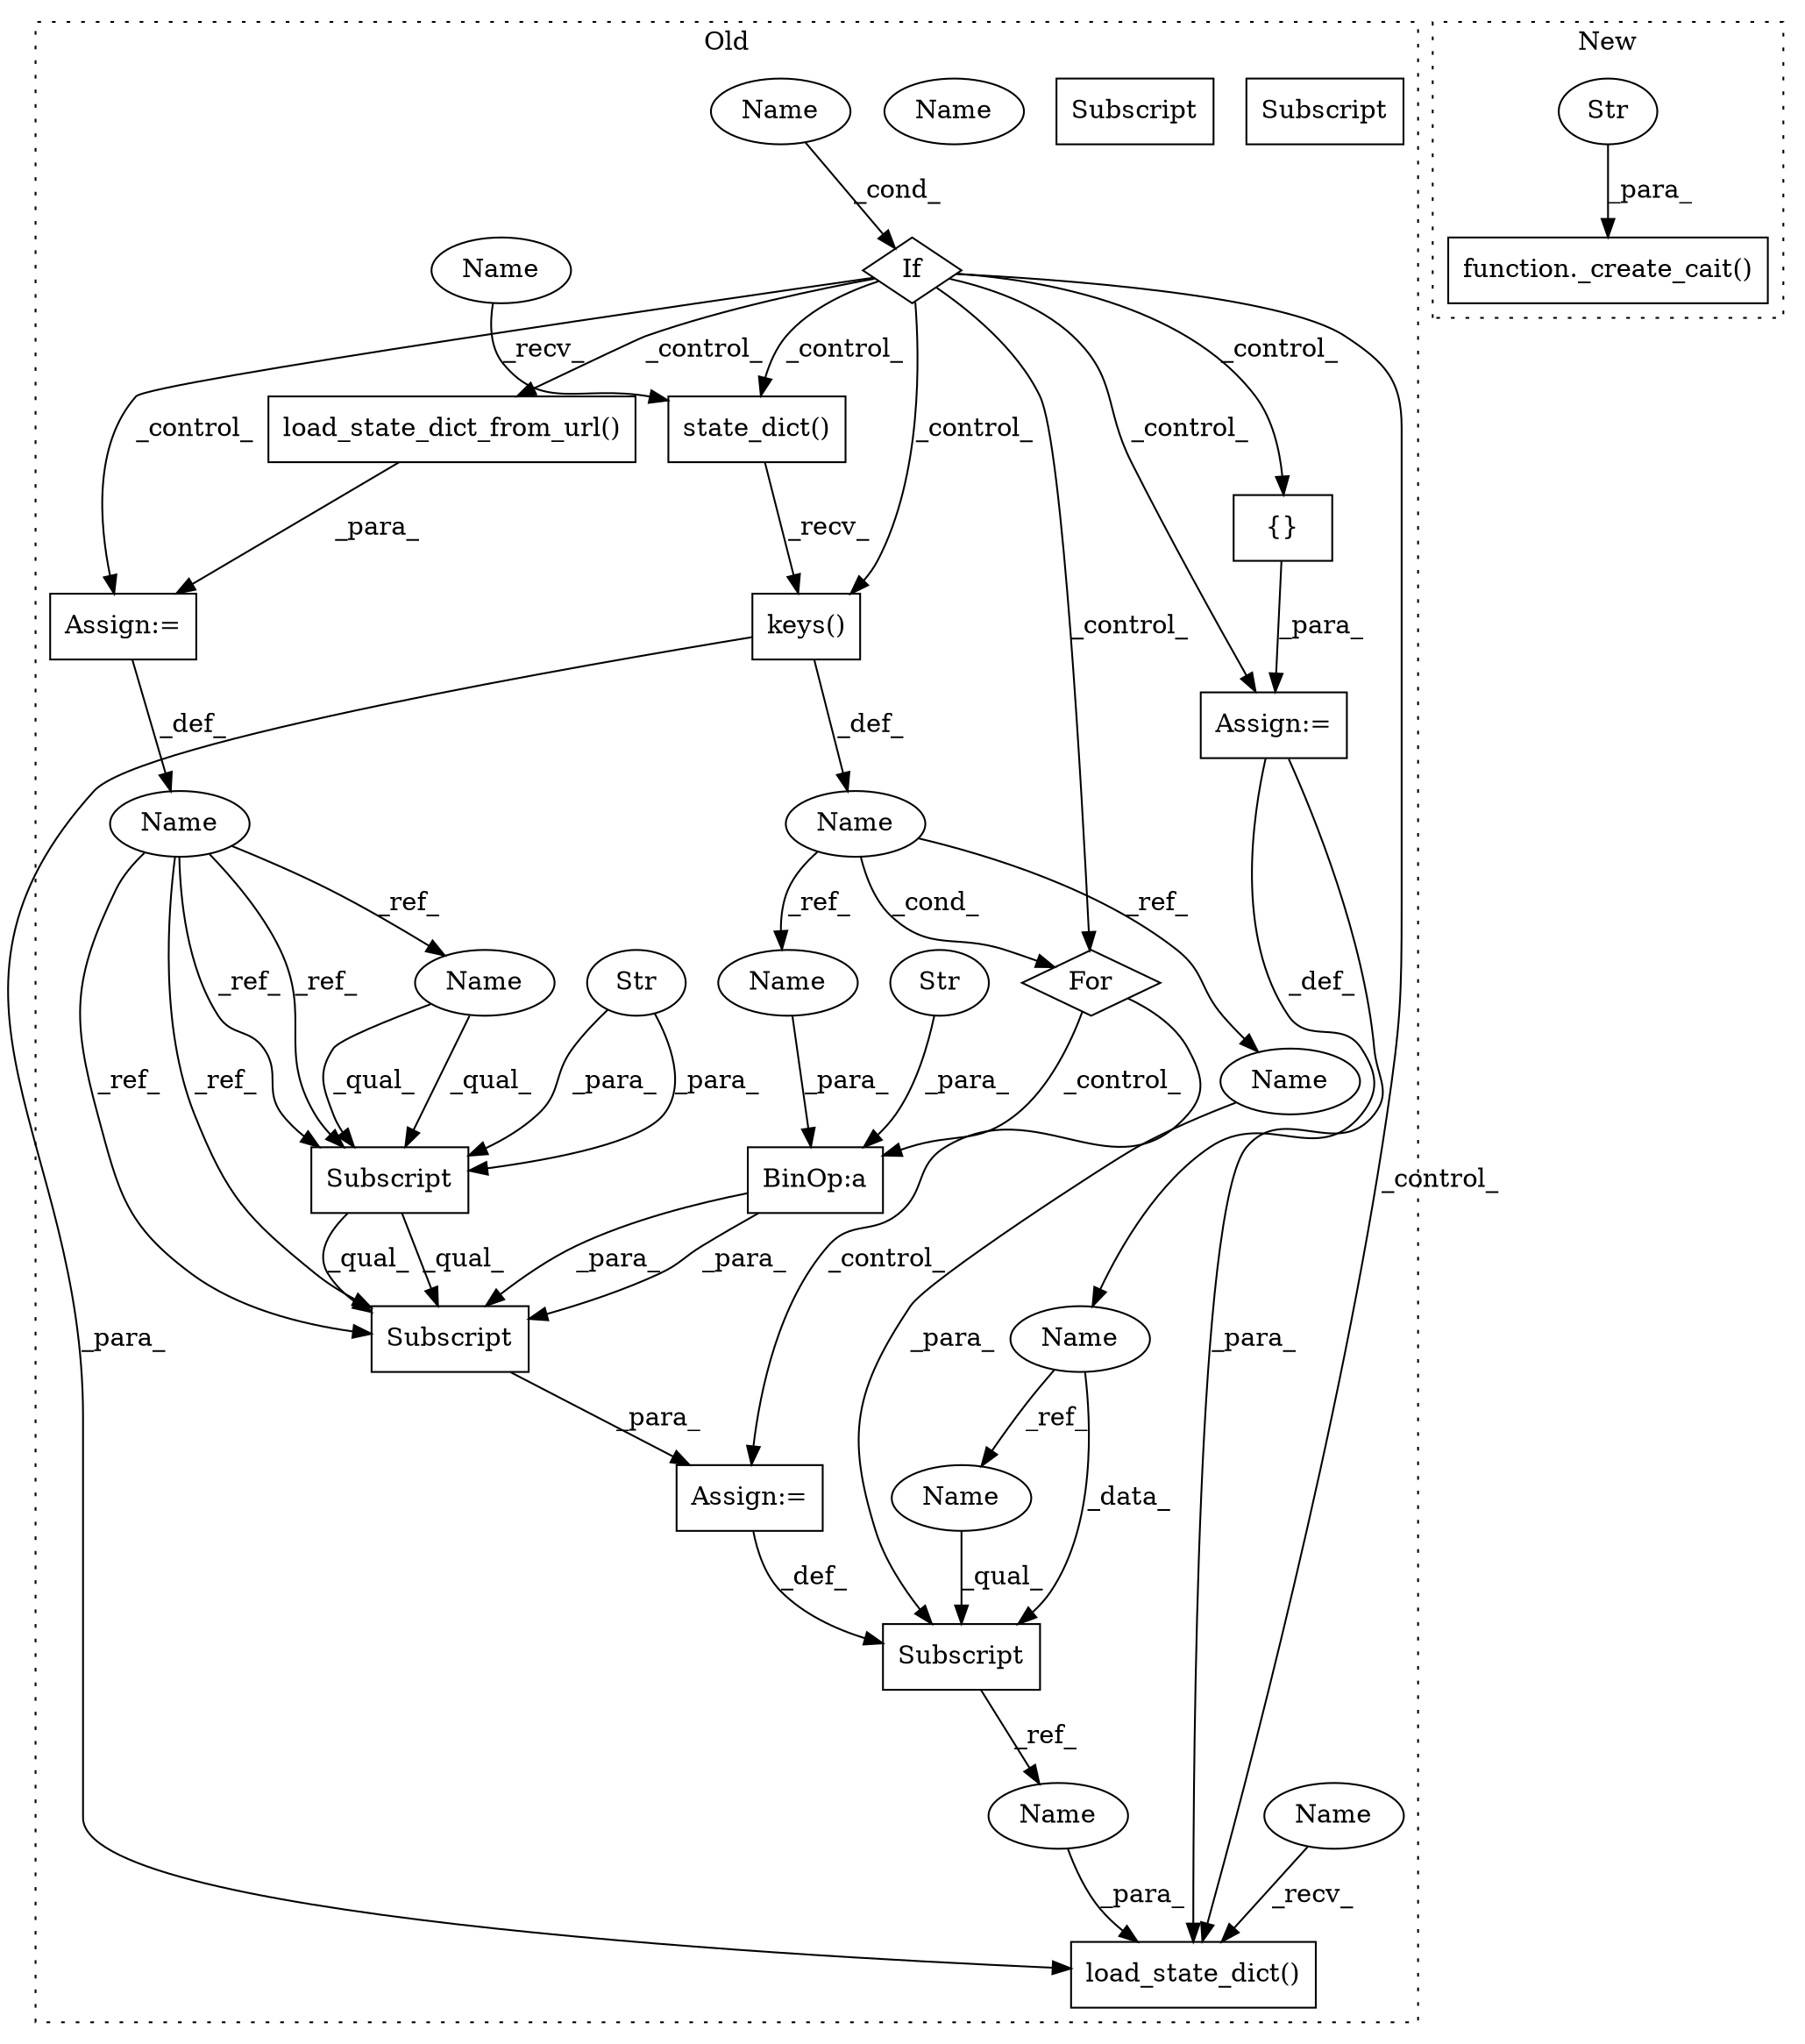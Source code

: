 digraph G {
subgraph cluster0 {
1 [label="Subscript" a="63" s="11727,0" l="34,0" shape="box"];
3 [label="BinOp:a" a="82" s="11756" l="3" shape="box"];
4 [label="If" a="96" s="11412" l="3" shape="diamond"];
5 [label="Name" a="87" s="11435" l="10" shape="ellipse"];
6 [label="Subscript" a="63" s="11727,0" l="19,0" shape="box"];
8 [label="Str" a="66" s="11738" l="7" shape="ellipse"];
9 [label="{}" a="95" s="11642,11643" l="2,1" shape="box"];
10 [label="Str" a="66" s="11747" l="9" shape="ellipse"];
11 [label="Subscript" a="63" s="11701,0" l="23,0" shape="box"];
12 [label="state_dict()" a="75" s="11662" l="18" shape="box"];
13 [label="Name" a="87" s="11415" l="10" shape="ellipse"];
14 [label="Name" a="87" s="11657" l="1" shape="ellipse"];
15 [label="Name" a="87" s="11619" l="20" shape="ellipse"];
16 [label="load_state_dict()" a="75" s="11771,11813" l="22,1" shape="box"];
17 [label="For" a="107" s="11653,11687" l="4,14" shape="diamond"];
18 [label="keys()" a="75" s="11662" l="25" shape="box"];
19 [label="load_state_dict_from_url()" a="75" s="11448" l="162" shape="box"];
20 [label="Assign:=" a="68" s="11724" l="3" shape="box"];
21 [label="Assign:=" a="68" s="11639" l="3" shape="box"];
22 [label="Assign:=" a="68" s="11445" l="3" shape="box"];
23 [label="Name" a="87" s="11771" l="5" shape="ellipse"];
24 [label="Name" a="87" s="11662" l="5" shape="ellipse"];
25 [label="Name" a="87" s="11727" l="10" shape="ellipse"];
26 [label="Subscript" a="63" s="11727,0" l="19,0" shape="box"];
27 [label="Subscript" a="63" s="11727,0" l="34,0" shape="box"];
28 [label="Name" a="87" s="11415" l="10" shape="ellipse"];
29 [label="Name" a="87" s="11759" l="1" shape="ellipse"];
30 [label="Name" a="87" s="11722" l="1" shape="ellipse"];
31 [label="Name" a="87" s="11701" l="20" shape="ellipse"];
32 [label="Name" a="87" s="11793" l="20" shape="ellipse"];
label = "Old";
style="dotted";
}
subgraph cluster1 {
2 [label="function._create_cait()" a="75" s="13315,13344" l="13,38" shape="box"];
7 [label="Str" a="66" s="13328" l="16" shape="ellipse"];
label = "New";
style="dotted";
}
3 -> 27 [label="_para_"];
3 -> 27 [label="_para_"];
4 -> 9 [label="_control_"];
4 -> 19 [label="_control_"];
4 -> 21 [label="_control_"];
4 -> 22 [label="_control_"];
4 -> 17 [label="_control_"];
4 -> 18 [label="_control_"];
4 -> 12 [label="_control_"];
4 -> 16 [label="_control_"];
5 -> 26 [label="_ref_"];
5 -> 25 [label="_ref_"];
5 -> 26 [label="_ref_"];
5 -> 27 [label="_ref_"];
5 -> 27 [label="_ref_"];
7 -> 2 [label="_para_"];
8 -> 26 [label="_para_"];
8 -> 26 [label="_para_"];
9 -> 21 [label="_para_"];
10 -> 3 [label="_para_"];
11 -> 32 [label="_ref_"];
12 -> 18 [label="_recv_"];
14 -> 29 [label="_ref_"];
14 -> 30 [label="_ref_"];
14 -> 17 [label="_cond_"];
15 -> 31 [label="_ref_"];
15 -> 11 [label="_data_"];
17 -> 20 [label="_control_"];
17 -> 3 [label="_control_"];
18 -> 14 [label="_def_"];
18 -> 16 [label="_para_"];
19 -> 22 [label="_para_"];
20 -> 11 [label="_def_"];
21 -> 15 [label="_def_"];
21 -> 16 [label="_para_"];
22 -> 5 [label="_def_"];
23 -> 16 [label="_recv_"];
24 -> 12 [label="_recv_"];
25 -> 26 [label="_qual_"];
25 -> 26 [label="_qual_"];
26 -> 27 [label="_qual_"];
26 -> 27 [label="_qual_"];
27 -> 20 [label="_para_"];
28 -> 4 [label="_cond_"];
29 -> 3 [label="_para_"];
30 -> 11 [label="_para_"];
31 -> 11 [label="_qual_"];
32 -> 16 [label="_para_"];
}